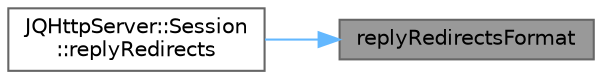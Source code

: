 digraph "replyRedirectsFormat"
{
 // LATEX_PDF_SIZE
  bgcolor="transparent";
  edge [fontname=Helvetica,fontsize=10,labelfontname=Helvetica,labelfontsize=10];
  node [fontname=Helvetica,fontsize=10,shape=box,height=0.2,width=0.4];
  rankdir="RL";
  Node1 [id="Node000001",label="replyRedirectsFormat",height=0.2,width=0.4,color="gray40", fillcolor="grey60", style="filled", fontcolor="black",tooltip=" "];
  Node1 -> Node2 [id="edge1_Node000001_Node000002",dir="back",color="steelblue1",style="solid",tooltip=" "];
  Node2 [id="Node000002",label="JQHttpServer::Session\l::replyRedirects",height=0.2,width=0.4,color="grey40", fillcolor="white", style="filled",URL="$class_j_q_http_server_1_1_session.html#a01aaa9fbb8b8a7f78b514fb8eaa7eab2",tooltip="回复重定向。"];
}
